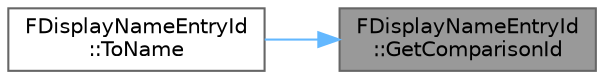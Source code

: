 digraph "FDisplayNameEntryId::GetComparisonId"
{
 // INTERACTIVE_SVG=YES
 // LATEX_PDF_SIZE
  bgcolor="transparent";
  edge [fontname=Helvetica,fontsize=10,labelfontname=Helvetica,labelfontsize=10];
  node [fontname=Helvetica,fontsize=10,shape=box,height=0.2,width=0.4];
  rankdir="RL";
  Node1 [id="Node000001",label="FDisplayNameEntryId\l::GetComparisonId",height=0.2,width=0.4,color="gray40", fillcolor="grey60", style="filled", fontcolor="black",tooltip=" "];
  Node1 -> Node2 [id="edge1_Node000001_Node000002",dir="back",color="steelblue1",style="solid",tooltip=" "];
  Node2 [id="Node000002",label="FDisplayNameEntryId\l::ToName",height=0.2,width=0.4,color="grey40", fillcolor="white", style="filled",URL="$df/d5a/classFDisplayNameEntryId.html#a20b9b1b1ada6a4abfce8a9be7f7793f8",tooltip=" "];
}
